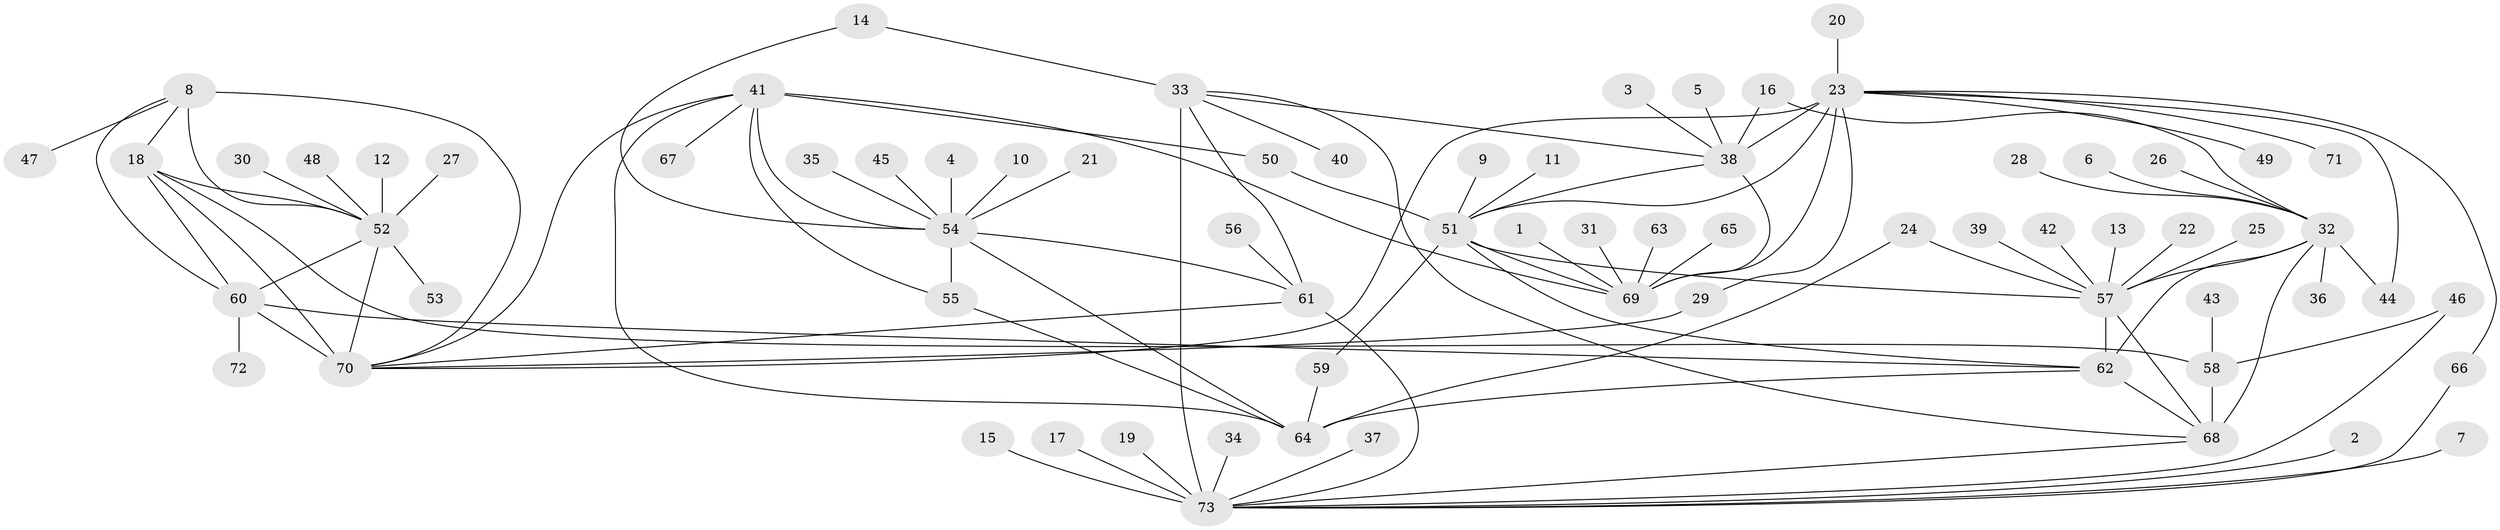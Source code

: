 // original degree distribution, {8: 0.04827586206896552, 13: 0.020689655172413793, 7: 0.04827586206896552, 10: 0.041379310344827586, 9: 0.041379310344827586, 11: 0.020689655172413793, 15: 0.013793103448275862, 16: 0.006896551724137931, 3: 0.027586206896551724, 1: 0.6068965517241379, 2: 0.11724137931034483, 5: 0.006896551724137931}
// Generated by graph-tools (version 1.1) at 2025/02/03/09/25 03:02:47]
// undirected, 73 vertices, 106 edges
graph export_dot {
graph [start="1"]
  node [color=gray90,style=filled];
  1;
  2;
  3;
  4;
  5;
  6;
  7;
  8;
  9;
  10;
  11;
  12;
  13;
  14;
  15;
  16;
  17;
  18;
  19;
  20;
  21;
  22;
  23;
  24;
  25;
  26;
  27;
  28;
  29;
  30;
  31;
  32;
  33;
  34;
  35;
  36;
  37;
  38;
  39;
  40;
  41;
  42;
  43;
  44;
  45;
  46;
  47;
  48;
  49;
  50;
  51;
  52;
  53;
  54;
  55;
  56;
  57;
  58;
  59;
  60;
  61;
  62;
  63;
  64;
  65;
  66;
  67;
  68;
  69;
  70;
  71;
  72;
  73;
  1 -- 69 [weight=1.0];
  2 -- 73 [weight=1.0];
  3 -- 38 [weight=1.0];
  4 -- 54 [weight=1.0];
  5 -- 38 [weight=1.0];
  6 -- 32 [weight=1.0];
  7 -- 73 [weight=1.0];
  8 -- 18 [weight=1.0];
  8 -- 47 [weight=1.0];
  8 -- 52 [weight=1.0];
  8 -- 60 [weight=1.0];
  8 -- 70 [weight=3.0];
  9 -- 51 [weight=1.0];
  10 -- 54 [weight=1.0];
  11 -- 51 [weight=1.0];
  12 -- 52 [weight=1.0];
  13 -- 57 [weight=1.0];
  14 -- 33 [weight=1.0];
  14 -- 54 [weight=1.0];
  15 -- 73 [weight=1.0];
  16 -- 32 [weight=1.0];
  16 -- 38 [weight=1.0];
  17 -- 73 [weight=1.0];
  18 -- 52 [weight=1.0];
  18 -- 58 [weight=1.0];
  18 -- 60 [weight=1.0];
  18 -- 70 [weight=3.0];
  19 -- 73 [weight=1.0];
  20 -- 23 [weight=1.0];
  21 -- 54 [weight=1.0];
  22 -- 57 [weight=1.0];
  23 -- 29 [weight=1.0];
  23 -- 38 [weight=1.0];
  23 -- 44 [weight=1.0];
  23 -- 49 [weight=1.0];
  23 -- 51 [weight=1.0];
  23 -- 66 [weight=1.0];
  23 -- 69 [weight=4.0];
  23 -- 70 [weight=1.0];
  23 -- 71 [weight=1.0];
  24 -- 57 [weight=1.0];
  24 -- 64 [weight=1.0];
  25 -- 57 [weight=1.0];
  26 -- 32 [weight=1.0];
  27 -- 52 [weight=1.0];
  28 -- 32 [weight=1.0];
  29 -- 70 [weight=1.0];
  30 -- 52 [weight=1.0];
  31 -- 69 [weight=1.0];
  32 -- 36 [weight=1.0];
  32 -- 44 [weight=1.0];
  32 -- 57 [weight=4.0];
  32 -- 62 [weight=4.0];
  32 -- 68 [weight=4.0];
  33 -- 38 [weight=1.0];
  33 -- 40 [weight=1.0];
  33 -- 61 [weight=2.0];
  33 -- 68 [weight=1.0];
  33 -- 73 [weight=8.0];
  34 -- 73 [weight=1.0];
  35 -- 54 [weight=1.0];
  37 -- 73 [weight=1.0];
  38 -- 51 [weight=1.0];
  38 -- 69 [weight=4.0];
  39 -- 57 [weight=1.0];
  41 -- 50 [weight=1.0];
  41 -- 54 [weight=4.0];
  41 -- 55 [weight=1.0];
  41 -- 64 [weight=1.0];
  41 -- 67 [weight=1.0];
  41 -- 69 [weight=1.0];
  41 -- 70 [weight=1.0];
  42 -- 57 [weight=1.0];
  43 -- 58 [weight=1.0];
  45 -- 54 [weight=1.0];
  46 -- 58 [weight=1.0];
  46 -- 73 [weight=1.0];
  48 -- 52 [weight=1.0];
  50 -- 51 [weight=1.0];
  51 -- 57 [weight=1.0];
  51 -- 59 [weight=1.0];
  51 -- 62 [weight=1.0];
  51 -- 69 [weight=4.0];
  52 -- 53 [weight=1.0];
  52 -- 60 [weight=1.0];
  52 -- 70 [weight=3.0];
  54 -- 55 [weight=4.0];
  54 -- 61 [weight=1.0];
  54 -- 64 [weight=4.0];
  55 -- 64 [weight=1.0];
  56 -- 61 [weight=1.0];
  57 -- 62 [weight=1.0];
  57 -- 68 [weight=1.0];
  58 -- 68 [weight=2.0];
  59 -- 64 [weight=1.0];
  60 -- 62 [weight=1.0];
  60 -- 70 [weight=3.0];
  60 -- 72 [weight=1.0];
  61 -- 70 [weight=1.0];
  61 -- 73 [weight=4.0];
  62 -- 64 [weight=1.0];
  62 -- 68 [weight=1.0];
  63 -- 69 [weight=1.0];
  65 -- 69 [weight=1.0];
  66 -- 73 [weight=1.0];
  68 -- 73 [weight=1.0];
}

